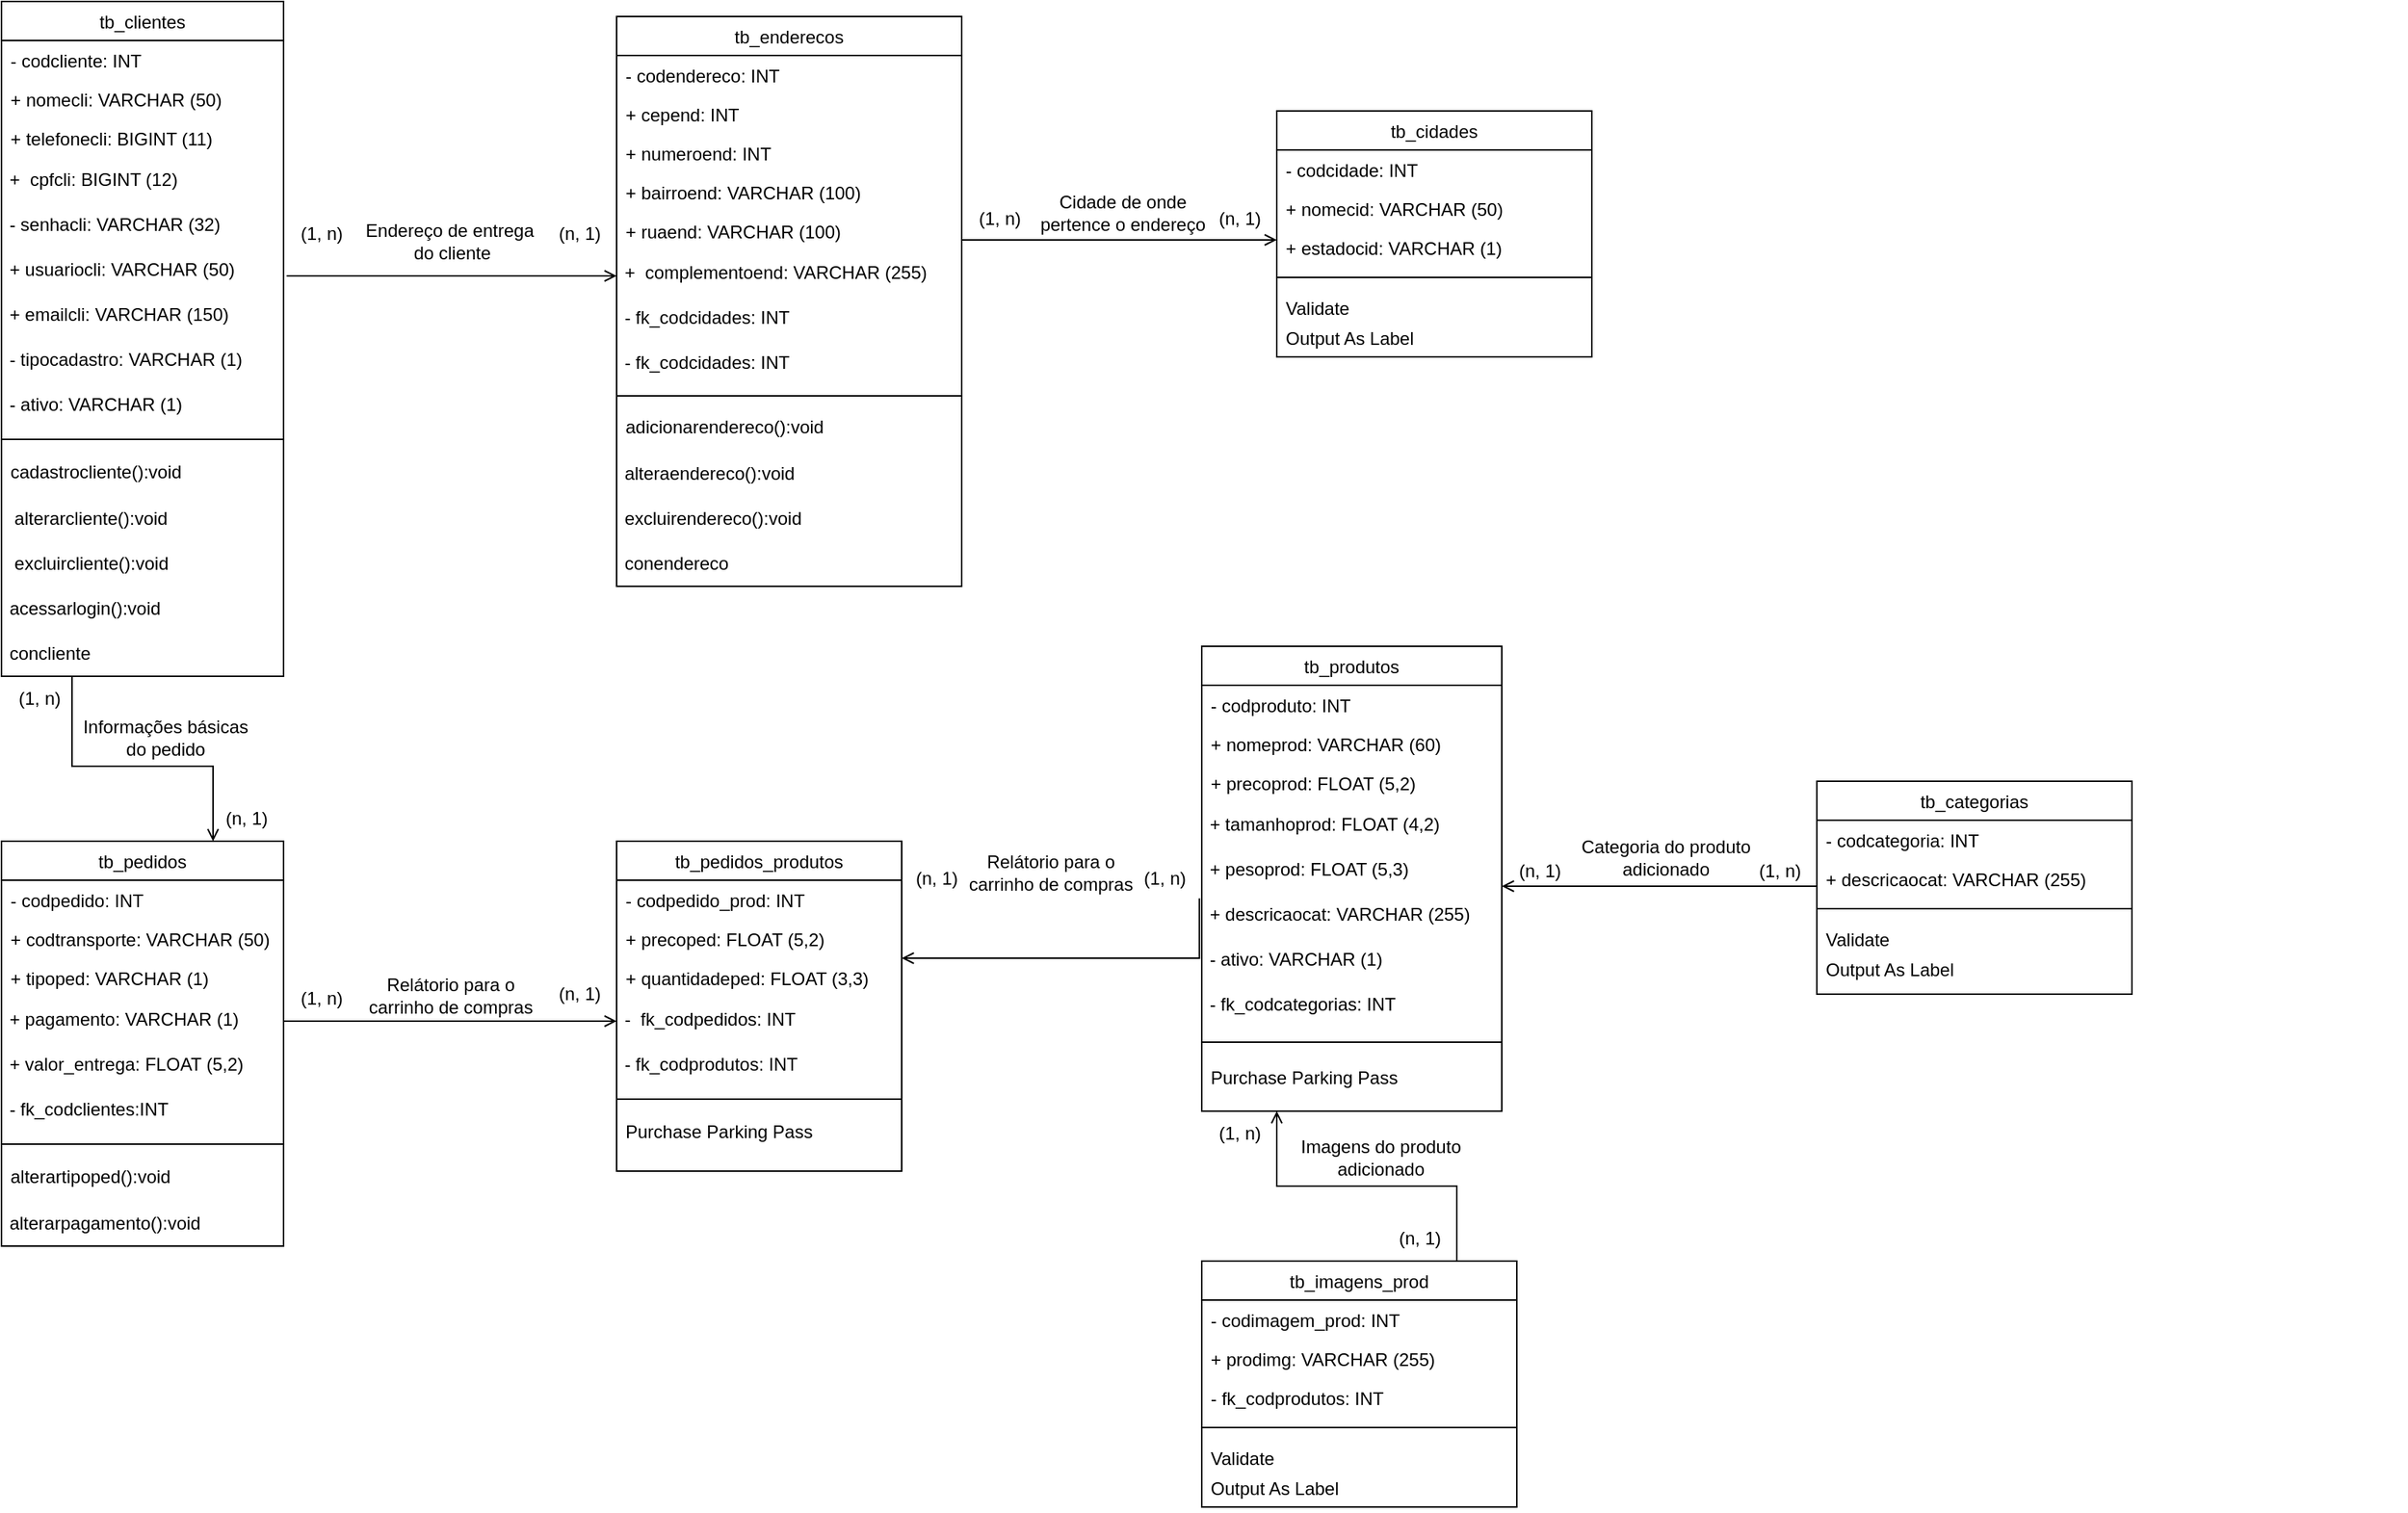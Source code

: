 <mxfile version="21.7.0" type="github">
  <diagram id="C5RBs43oDa-KdzZeNtuy" name="Page-1">
    <mxGraphModel dx="794" dy="702" grid="1" gridSize="10" guides="1" tooltips="1" connect="1" arrows="1" fold="1" page="1" pageScale="1" pageWidth="827" pageHeight="1169" math="0" shadow="0">
      <root>
        <mxCell id="WIyWlLk6GJQsqaUBKTNV-0" />
        <mxCell id="WIyWlLk6GJQsqaUBKTNV-1" parent="WIyWlLk6GJQsqaUBKTNV-0" />
        <mxCell id="zkfFHV4jXpPFQw0GAbJ--0" value="tb_clientes" style="swimlane;fontStyle=0;align=center;verticalAlign=top;childLayout=stackLayout;horizontal=1;startSize=26;horizontalStack=0;resizeParent=1;resizeLast=0;collapsible=1;marginBottom=0;rounded=0;shadow=0;strokeWidth=1;fontFamily=Arial;" parent="WIyWlLk6GJQsqaUBKTNV-1" vertex="1">
          <mxGeometry x="20" y="40" width="188" height="450" as="geometry">
            <mxRectangle x="230" y="140" width="160" height="26" as="alternateBounds" />
          </mxGeometry>
        </mxCell>
        <mxCell id="zkfFHV4jXpPFQw0GAbJ--1" value="- codcliente: INT" style="text;align=left;verticalAlign=top;spacingLeft=4;spacingRight=4;overflow=hidden;rotatable=0;points=[[0,0.5],[1,0.5]];portConstraint=eastwest;fontFamily=Arial;" parent="zkfFHV4jXpPFQw0GAbJ--0" vertex="1">
          <mxGeometry y="26" width="188" height="26" as="geometry" />
        </mxCell>
        <mxCell id="zkfFHV4jXpPFQw0GAbJ--2" value="+ nomecli: VARCHAR (50)" style="text;align=left;verticalAlign=top;spacingLeft=4;spacingRight=4;overflow=hidden;rotatable=0;points=[[0,0.5],[1,0.5]];portConstraint=eastwest;rounded=0;shadow=0;html=0;fontFamily=Arial;" parent="zkfFHV4jXpPFQw0GAbJ--0" vertex="1">
          <mxGeometry y="52" width="188" height="26" as="geometry" />
        </mxCell>
        <mxCell id="zkfFHV4jXpPFQw0GAbJ--3" value="+ telefonecli: BIGINT (11)" style="text;align=left;verticalAlign=top;spacingLeft=4;spacingRight=4;overflow=hidden;rotatable=0;points=[[0,0.5],[1,0.5]];portConstraint=eastwest;rounded=0;shadow=0;html=0;fontFamily=Arial;" parent="zkfFHV4jXpPFQw0GAbJ--0" vertex="1">
          <mxGeometry y="78" width="188" height="26" as="geometry" />
        </mxCell>
        <mxCell id="_zRHZnOcNi4ueuMIeB0U-4" value="&amp;nbsp;+&amp;nbsp; cpfcli: BIGINT (12)" style="text;html=1;align=left;verticalAlign=middle;resizable=0;points=[];autosize=1;strokeColor=none;fillColor=none;" parent="zkfFHV4jXpPFQw0GAbJ--0" vertex="1">
          <mxGeometry y="104" width="188" height="30" as="geometry" />
        </mxCell>
        <mxCell id="_zRHZnOcNi4ueuMIeB0U-5" value="&amp;nbsp;- senhacli: VARCHAR (32)" style="text;html=1;align=left;verticalAlign=middle;resizable=0;points=[];autosize=1;strokeColor=none;fillColor=none;" parent="zkfFHV4jXpPFQw0GAbJ--0" vertex="1">
          <mxGeometry y="134" width="188" height="30" as="geometry" />
        </mxCell>
        <mxCell id="_zRHZnOcNi4ueuMIeB0U-6" value="&amp;nbsp;+ usuariocli: VARCHAR (50)" style="text;html=1;align=left;verticalAlign=middle;resizable=0;points=[];autosize=1;strokeColor=none;fillColor=none;" parent="zkfFHV4jXpPFQw0GAbJ--0" vertex="1">
          <mxGeometry y="164" width="188" height="30" as="geometry" />
        </mxCell>
        <mxCell id="_zRHZnOcNi4ueuMIeB0U-7" value="&amp;nbsp;+ emailcli: VARCHAR (150)" style="text;html=1;align=left;verticalAlign=middle;resizable=0;points=[];autosize=1;strokeColor=none;fillColor=none;" parent="zkfFHV4jXpPFQw0GAbJ--0" vertex="1">
          <mxGeometry y="194" width="188" height="30" as="geometry" />
        </mxCell>
        <mxCell id="sKSMDvsiIj9anLWhYjpV-0" value="&amp;nbsp;- tipocadastro: VARCHAR (1)" style="text;html=1;align=left;verticalAlign=middle;resizable=0;points=[];autosize=1;strokeColor=none;fillColor=none;" parent="zkfFHV4jXpPFQw0GAbJ--0" vertex="1">
          <mxGeometry y="224" width="188" height="30" as="geometry" />
        </mxCell>
        <mxCell id="sKSMDvsiIj9anLWhYjpV-1" value="&amp;nbsp;- ativo: VARCHAR (1)" style="text;html=1;align=left;verticalAlign=middle;resizable=0;points=[];autosize=1;strokeColor=none;fillColor=none;" parent="zkfFHV4jXpPFQw0GAbJ--0" vertex="1">
          <mxGeometry y="254" width="188" height="30" as="geometry" />
        </mxCell>
        <mxCell id="zkfFHV4jXpPFQw0GAbJ--4" value="" style="line;html=1;strokeWidth=1;align=left;verticalAlign=middle;spacingTop=-1;spacingLeft=3;spacingRight=3;rotatable=0;labelPosition=right;points=[];portConstraint=eastwest;fontFamily=Arial;" parent="zkfFHV4jXpPFQw0GAbJ--0" vertex="1">
          <mxGeometry y="284" width="188" height="16" as="geometry" />
        </mxCell>
        <mxCell id="zkfFHV4jXpPFQw0GAbJ--5" value="cadastrocliente():void" style="text;align=left;verticalAlign=top;spacingLeft=4;spacingRight=4;overflow=hidden;rotatable=0;points=[[0,0.5],[1,0.5]];portConstraint=eastwest;fontFamily=Arial;" parent="zkfFHV4jXpPFQw0GAbJ--0" vertex="1">
          <mxGeometry y="300" width="188" height="30" as="geometry" />
        </mxCell>
        <mxCell id="89VktyUWKahh6TD7-yZL-41" value="&amp;nbsp; alterarcliente():void" style="text;html=1;align=left;verticalAlign=middle;resizable=0;points=[];autosize=1;strokeColor=none;fillColor=none;" vertex="1" parent="zkfFHV4jXpPFQw0GAbJ--0">
          <mxGeometry y="330" width="188" height="30" as="geometry" />
        </mxCell>
        <mxCell id="89VktyUWKahh6TD7-yZL-43" value="&amp;nbsp; excluircliente():void" style="text;html=1;align=left;verticalAlign=middle;resizable=0;points=[];autosize=1;strokeColor=none;fillColor=none;" vertex="1" parent="zkfFHV4jXpPFQw0GAbJ--0">
          <mxGeometry y="360" width="188" height="30" as="geometry" />
        </mxCell>
        <mxCell id="89VktyUWKahh6TD7-yZL-47" value="&amp;nbsp;acessarlogin():void" style="text;html=1;align=left;verticalAlign=middle;resizable=0;points=[];autosize=1;strokeColor=none;fillColor=none;" vertex="1" parent="zkfFHV4jXpPFQw0GAbJ--0">
          <mxGeometry y="390" width="188" height="30" as="geometry" />
        </mxCell>
        <mxCell id="89VktyUWKahh6TD7-yZL-42" value="&amp;nbsp;concliente" style="text;html=1;align=left;verticalAlign=middle;resizable=0;points=[];autosize=1;strokeColor=none;fillColor=none;" vertex="1" parent="zkfFHV4jXpPFQw0GAbJ--0">
          <mxGeometry y="420" width="188" height="30" as="geometry" />
        </mxCell>
        <mxCell id="zkfFHV4jXpPFQw0GAbJ--17" value="tb_enderecos" style="swimlane;fontStyle=0;align=center;verticalAlign=top;childLayout=stackLayout;horizontal=1;startSize=26;horizontalStack=0;resizeParent=1;resizeLast=0;collapsible=1;marginBottom=0;rounded=0;shadow=0;strokeWidth=1;fontFamily=Arial;" parent="WIyWlLk6GJQsqaUBKTNV-1" vertex="1">
          <mxGeometry x="430" y="50" width="230" height="380" as="geometry">
            <mxRectangle x="550" y="140" width="160" height="26" as="alternateBounds" />
          </mxGeometry>
        </mxCell>
        <mxCell id="zkfFHV4jXpPFQw0GAbJ--18" value="- codendereco: INT" style="text;align=left;verticalAlign=top;spacingLeft=4;spacingRight=4;overflow=hidden;rotatable=0;points=[[0,0.5],[1,0.5]];portConstraint=eastwest;fontFamily=Arial;" parent="zkfFHV4jXpPFQw0GAbJ--17" vertex="1">
          <mxGeometry y="26" width="230" height="26" as="geometry" />
        </mxCell>
        <mxCell id="zkfFHV4jXpPFQw0GAbJ--19" value="+ cepend: INT" style="text;align=left;verticalAlign=top;spacingLeft=4;spacingRight=4;overflow=hidden;rotatable=0;points=[[0,0.5],[1,0.5]];portConstraint=eastwest;rounded=0;shadow=0;html=0;fontFamily=Arial;" parent="zkfFHV4jXpPFQw0GAbJ--17" vertex="1">
          <mxGeometry y="52" width="230" height="26" as="geometry" />
        </mxCell>
        <mxCell id="zkfFHV4jXpPFQw0GAbJ--20" value="+ numeroend: INT" style="text;align=left;verticalAlign=top;spacingLeft=4;spacingRight=4;overflow=hidden;rotatable=0;points=[[0,0.5],[1,0.5]];portConstraint=eastwest;rounded=0;shadow=0;html=0;fontFamily=Arial;" parent="zkfFHV4jXpPFQw0GAbJ--17" vertex="1">
          <mxGeometry y="78" width="230" height="26" as="geometry" />
        </mxCell>
        <mxCell id="zkfFHV4jXpPFQw0GAbJ--21" value="+ bairroend: VARCHAR (100)" style="text;align=left;verticalAlign=top;spacingLeft=4;spacingRight=4;overflow=hidden;rotatable=0;points=[[0,0.5],[1,0.5]];portConstraint=eastwest;rounded=0;shadow=0;html=0;fontFamily=Arial;" parent="zkfFHV4jXpPFQw0GAbJ--17" vertex="1">
          <mxGeometry y="104" width="230" height="26" as="geometry" />
        </mxCell>
        <mxCell id="zkfFHV4jXpPFQw0GAbJ--22" value="+ ruaend: VARCHAR (100)" style="text;align=left;verticalAlign=top;spacingLeft=4;spacingRight=4;overflow=hidden;rotatable=0;points=[[0,0.5],[1,0.5]];portConstraint=eastwest;rounded=0;shadow=0;html=0;fontFamily=Arial;" parent="zkfFHV4jXpPFQw0GAbJ--17" vertex="1">
          <mxGeometry y="130" width="230" height="26" as="geometry" />
        </mxCell>
        <mxCell id="sKSMDvsiIj9anLWhYjpV-6" value="&amp;nbsp;+&amp;nbsp; complementoend: VARCHAR (255)" style="text;html=1;align=left;verticalAlign=middle;resizable=0;points=[];autosize=1;strokeColor=none;fillColor=none;" parent="zkfFHV4jXpPFQw0GAbJ--17" vertex="1">
          <mxGeometry y="156" width="230" height="30" as="geometry" />
        </mxCell>
        <mxCell id="sKSMDvsiIj9anLWhYjpV-8" value="&amp;nbsp;- fk_codcidades: INT" style="text;html=1;align=left;verticalAlign=middle;resizable=0;points=[];autosize=1;strokeColor=none;fillColor=none;" parent="zkfFHV4jXpPFQw0GAbJ--17" vertex="1">
          <mxGeometry y="186" width="230" height="30" as="geometry" />
        </mxCell>
        <mxCell id="sKSMDvsiIj9anLWhYjpV-9" value="&amp;nbsp;- fk_codcidades: INT" style="text;html=1;align=left;verticalAlign=middle;resizable=0;points=[];autosize=1;strokeColor=none;fillColor=none;" parent="zkfFHV4jXpPFQw0GAbJ--17" vertex="1">
          <mxGeometry y="216" width="230" height="30" as="geometry" />
        </mxCell>
        <mxCell id="zkfFHV4jXpPFQw0GAbJ--23" value="" style="line;html=1;strokeWidth=1;align=left;verticalAlign=middle;spacingTop=-1;spacingLeft=3;spacingRight=3;rotatable=0;labelPosition=right;points=[];portConstraint=eastwest;fontFamily=Arial;" parent="zkfFHV4jXpPFQw0GAbJ--17" vertex="1">
          <mxGeometry y="246" width="230" height="14" as="geometry" />
        </mxCell>
        <mxCell id="zkfFHV4jXpPFQw0GAbJ--24" value="adicionarendereco():void" style="text;align=left;verticalAlign=top;spacingLeft=4;spacingRight=4;overflow=hidden;rotatable=0;points=[[0,0.5],[1,0.5]];portConstraint=eastwest;fontFamily=Arial;" parent="zkfFHV4jXpPFQw0GAbJ--17" vertex="1">
          <mxGeometry y="260" width="230" height="30" as="geometry" />
        </mxCell>
        <mxCell id="89VktyUWKahh6TD7-yZL-44" value="&amp;nbsp;alteraendereco():void" style="text;html=1;align=left;verticalAlign=middle;resizable=0;points=[];autosize=1;strokeColor=none;fillColor=none;" vertex="1" parent="zkfFHV4jXpPFQw0GAbJ--17">
          <mxGeometry y="290" width="230" height="30" as="geometry" />
        </mxCell>
        <mxCell id="89VktyUWKahh6TD7-yZL-45" value="&amp;nbsp;excluirendereco():void" style="text;html=1;align=left;verticalAlign=middle;resizable=0;points=[];autosize=1;strokeColor=none;fillColor=none;" vertex="1" parent="zkfFHV4jXpPFQw0GAbJ--17">
          <mxGeometry y="320" width="230" height="30" as="geometry" />
        </mxCell>
        <mxCell id="89VktyUWKahh6TD7-yZL-46" value="&amp;nbsp;conendereco" style="text;html=1;align=left;verticalAlign=middle;resizable=0;points=[];autosize=1;strokeColor=none;fillColor=none;" vertex="1" parent="zkfFHV4jXpPFQw0GAbJ--17">
          <mxGeometry y="350" width="230" height="30" as="geometry" />
        </mxCell>
        <mxCell id="zkfFHV4jXpPFQw0GAbJ--26" value="" style="endArrow=open;shadow=0;strokeWidth=1;rounded=0;endFill=1;edgeStyle=elbowEdgeStyle;elbow=vertical;fontFamily=Arial;exitX=1.011;exitY=0.633;exitDx=0;exitDy=0;exitPerimeter=0;" parent="WIyWlLk6GJQsqaUBKTNV-1" source="_zRHZnOcNi4ueuMIeB0U-6" target="zkfFHV4jXpPFQw0GAbJ--17" edge="1">
          <mxGeometry x="0.5" y="41" relative="1" as="geometry">
            <mxPoint x="380" y="192" as="sourcePoint" />
            <mxPoint x="540" y="192" as="targetPoint" />
            <mxPoint x="-40" y="32" as="offset" />
          </mxGeometry>
        </mxCell>
        <mxCell id="zkfFHV4jXpPFQw0GAbJ--27" value="" style="resizable=0;align=left;verticalAlign=bottom;labelBackgroundColor=none;fontSize=12;fontFamily=Arial;" parent="zkfFHV4jXpPFQw0GAbJ--26" connectable="0" vertex="1">
          <mxGeometry x="-1" relative="1" as="geometry">
            <mxPoint y="4" as="offset" />
          </mxGeometry>
        </mxCell>
        <mxCell id="zkfFHV4jXpPFQw0GAbJ--29" value="Endereço de entrega&amp;nbsp; &lt;br&gt;do cliente" style="text;html=1;resizable=0;points=[];;align=center;verticalAlign=middle;labelBackgroundColor=none;rounded=0;shadow=0;strokeWidth=1;fontSize=12;fontFamily=Arial;" parent="zkfFHV4jXpPFQw0GAbJ--26" vertex="1" connectable="0">
          <mxGeometry x="0.5" y="49" relative="1" as="geometry">
            <mxPoint x="-55" y="26" as="offset" />
          </mxGeometry>
        </mxCell>
        <mxCell id="sKSMDvsiIj9anLWhYjpV-3" value="(1, n)" style="text;html=1;align=center;verticalAlign=middle;resizable=0;points=[];autosize=1;strokeColor=none;fillColor=none;" parent="WIyWlLk6GJQsqaUBKTNV-1" vertex="1">
          <mxGeometry x="208" y="180" width="50" height="30" as="geometry" />
        </mxCell>
        <mxCell id="sKSMDvsiIj9anLWhYjpV-4" value="(n, 1)" style="text;html=1;align=center;verticalAlign=middle;resizable=0;points=[];autosize=1;strokeColor=none;fillColor=none;" parent="WIyWlLk6GJQsqaUBKTNV-1" vertex="1">
          <mxGeometry x="380" y="180" width="50" height="30" as="geometry" />
        </mxCell>
        <mxCell id="Uw-wxPxYOpoO7MpuVvoR-0" value="tb_cidades" style="swimlane;fontStyle=0;align=center;verticalAlign=top;childLayout=stackLayout;horizontal=1;startSize=26;horizontalStack=0;resizeParent=1;resizeLast=0;collapsible=1;marginBottom=0;rounded=0;shadow=0;strokeWidth=1;fontFamily=Arial;" parent="WIyWlLk6GJQsqaUBKTNV-1" vertex="1">
          <mxGeometry x="870" y="113" width="210" height="164" as="geometry">
            <mxRectangle x="550" y="140" width="160" height="26" as="alternateBounds" />
          </mxGeometry>
        </mxCell>
        <mxCell id="Uw-wxPxYOpoO7MpuVvoR-1" value="- codcidade: INT" style="text;align=left;verticalAlign=top;spacingLeft=4;spacingRight=4;overflow=hidden;rotatable=0;points=[[0,0.5],[1,0.5]];portConstraint=eastwest;fontFamily=Arial;" parent="Uw-wxPxYOpoO7MpuVvoR-0" vertex="1">
          <mxGeometry y="26" width="210" height="26" as="geometry" />
        </mxCell>
        <mxCell id="Uw-wxPxYOpoO7MpuVvoR-2" value="+ nomecid: VARCHAR (50)" style="text;align=left;verticalAlign=top;spacingLeft=4;spacingRight=4;overflow=hidden;rotatable=0;points=[[0,0.5],[1,0.5]];portConstraint=eastwest;rounded=0;shadow=0;html=0;fontFamily=Arial;" parent="Uw-wxPxYOpoO7MpuVvoR-0" vertex="1">
          <mxGeometry y="52" width="210" height="26" as="geometry" />
        </mxCell>
        <mxCell id="Uw-wxPxYOpoO7MpuVvoR-3" value="+ estadocid: VARCHAR (1)" style="text;align=left;verticalAlign=top;spacingLeft=4;spacingRight=4;overflow=hidden;rotatable=0;points=[[0,0.5],[1,0.5]];portConstraint=eastwest;rounded=0;shadow=0;html=0;fontFamily=Arial;" parent="Uw-wxPxYOpoO7MpuVvoR-0" vertex="1">
          <mxGeometry y="78" width="210" height="26" as="geometry" />
        </mxCell>
        <mxCell id="Uw-wxPxYOpoO7MpuVvoR-9" value="" style="line;html=1;strokeWidth=1;align=left;verticalAlign=middle;spacingTop=-1;spacingLeft=3;spacingRight=3;rotatable=0;labelPosition=right;points=[];portConstraint=eastwest;fontFamily=Arial;" parent="Uw-wxPxYOpoO7MpuVvoR-0" vertex="1">
          <mxGeometry y="104" width="210" height="14" as="geometry" />
        </mxCell>
        <mxCell id="Uw-wxPxYOpoO7MpuVvoR-10" value="Validate" style="text;align=left;verticalAlign=top;spacingLeft=4;spacingRight=4;overflow=hidden;rotatable=0;points=[[0,0.5],[1,0.5]];portConstraint=eastwest;fontFamily=Arial;" parent="Uw-wxPxYOpoO7MpuVvoR-0" vertex="1">
          <mxGeometry y="118" width="210" height="20" as="geometry" />
        </mxCell>
        <mxCell id="Uw-wxPxYOpoO7MpuVvoR-11" value="Output As Label" style="text;align=left;verticalAlign=top;spacingLeft=4;spacingRight=4;overflow=hidden;rotatable=0;points=[[0,0.5],[1,0.5]];portConstraint=eastwest;fontFamily=Arial;" parent="Uw-wxPxYOpoO7MpuVvoR-0" vertex="1">
          <mxGeometry y="138" width="210" height="26" as="geometry" />
        </mxCell>
        <mxCell id="Uw-wxPxYOpoO7MpuVvoR-15" value="(1, n)" style="text;html=1;align=center;verticalAlign=middle;resizable=0;points=[];autosize=1;strokeColor=none;fillColor=none;" parent="WIyWlLk6GJQsqaUBKTNV-1" vertex="1">
          <mxGeometry x="660" y="170" width="50" height="30" as="geometry" />
        </mxCell>
        <mxCell id="Uw-wxPxYOpoO7MpuVvoR-16" value="(n, 1)" style="text;html=1;align=center;verticalAlign=middle;resizable=0;points=[];autosize=1;strokeColor=none;fillColor=none;" parent="WIyWlLk6GJQsqaUBKTNV-1" vertex="1">
          <mxGeometry x="820" y="170" width="50" height="30" as="geometry" />
        </mxCell>
        <mxCell id="Uw-wxPxYOpoO7MpuVvoR-21" value="Cidade de onde&lt;br&gt;pertence o endereço" style="text;html=1;resizable=0;points=[];;align=center;verticalAlign=middle;labelBackgroundColor=none;rounded=0;shadow=0;strokeWidth=1;fontSize=12;fontFamily=Arial;" parent="WIyWlLk6GJQsqaUBKTNV-1" vertex="1" connectable="0">
          <mxGeometry x="769.999" y="180.002" as="geometry">
            <mxPoint x="-3" y="1" as="offset" />
          </mxGeometry>
        </mxCell>
        <mxCell id="Uw-wxPxYOpoO7MpuVvoR-22" value="tb_pedidos" style="swimlane;fontStyle=0;align=center;verticalAlign=top;childLayout=stackLayout;horizontal=1;startSize=26;horizontalStack=0;resizeParent=1;resizeLast=0;collapsible=1;marginBottom=0;rounded=0;shadow=0;strokeWidth=1;fontFamily=Arial;" parent="WIyWlLk6GJQsqaUBKTNV-1" vertex="1">
          <mxGeometry x="20" y="600" width="188" height="270" as="geometry">
            <mxRectangle x="230" y="140" width="160" height="26" as="alternateBounds" />
          </mxGeometry>
        </mxCell>
        <mxCell id="Uw-wxPxYOpoO7MpuVvoR-23" value="- codpedido: INT" style="text;align=left;verticalAlign=top;spacingLeft=4;spacingRight=4;overflow=hidden;rotatable=0;points=[[0,0.5],[1,0.5]];portConstraint=eastwest;fontFamily=Arial;" parent="Uw-wxPxYOpoO7MpuVvoR-22" vertex="1">
          <mxGeometry y="26" width="188" height="26" as="geometry" />
        </mxCell>
        <mxCell id="Uw-wxPxYOpoO7MpuVvoR-24" value="+ codtransporte: VARCHAR (50)" style="text;align=left;verticalAlign=top;spacingLeft=4;spacingRight=4;overflow=hidden;rotatable=0;points=[[0,0.5],[1,0.5]];portConstraint=eastwest;rounded=0;shadow=0;html=0;fontFamily=Arial;" parent="Uw-wxPxYOpoO7MpuVvoR-22" vertex="1">
          <mxGeometry y="52" width="188" height="26" as="geometry" />
        </mxCell>
        <mxCell id="Uw-wxPxYOpoO7MpuVvoR-25" value="+ tipoped: VARCHAR (1)" style="text;align=left;verticalAlign=top;spacingLeft=4;spacingRight=4;overflow=hidden;rotatable=0;points=[[0,0.5],[1,0.5]];portConstraint=eastwest;rounded=0;shadow=0;html=0;fontFamily=Arial;" parent="Uw-wxPxYOpoO7MpuVvoR-22" vertex="1">
          <mxGeometry y="78" width="188" height="26" as="geometry" />
        </mxCell>
        <mxCell id="Uw-wxPxYOpoO7MpuVvoR-26" value="&amp;nbsp;+ pagamento: VARCHAR (1)" style="text;html=1;align=left;verticalAlign=middle;resizable=0;points=[];autosize=1;strokeColor=none;fillColor=none;" parent="Uw-wxPxYOpoO7MpuVvoR-22" vertex="1">
          <mxGeometry y="104" width="188" height="30" as="geometry" />
        </mxCell>
        <mxCell id="Uw-wxPxYOpoO7MpuVvoR-27" value="&amp;nbsp;+ valor_entrega: FLOAT (5,2)" style="text;html=1;align=left;verticalAlign=middle;resizable=0;points=[];autosize=1;strokeColor=none;fillColor=none;" parent="Uw-wxPxYOpoO7MpuVvoR-22" vertex="1">
          <mxGeometry y="134" width="188" height="30" as="geometry" />
        </mxCell>
        <mxCell id="Uw-wxPxYOpoO7MpuVvoR-28" value="&amp;nbsp;- fk_codclientes:INT" style="text;html=1;align=left;verticalAlign=middle;resizable=0;points=[];autosize=1;strokeColor=none;fillColor=none;" parent="Uw-wxPxYOpoO7MpuVvoR-22" vertex="1">
          <mxGeometry y="164" width="188" height="30" as="geometry" />
        </mxCell>
        <mxCell id="Uw-wxPxYOpoO7MpuVvoR-32" value="" style="line;html=1;strokeWidth=1;align=left;verticalAlign=middle;spacingTop=-1;spacingLeft=3;spacingRight=3;rotatable=0;labelPosition=right;points=[];portConstraint=eastwest;fontFamily=Arial;" parent="Uw-wxPxYOpoO7MpuVvoR-22" vertex="1">
          <mxGeometry y="194" width="188" height="16" as="geometry" />
        </mxCell>
        <mxCell id="Uw-wxPxYOpoO7MpuVvoR-33" value="alterartipoped():void" style="text;align=left;verticalAlign=top;spacingLeft=4;spacingRight=4;overflow=hidden;rotatable=0;points=[[0,0.5],[1,0.5]];portConstraint=eastwest;fontFamily=Arial;" parent="Uw-wxPxYOpoO7MpuVvoR-22" vertex="1">
          <mxGeometry y="210" width="188" height="30" as="geometry" />
        </mxCell>
        <mxCell id="89VktyUWKahh6TD7-yZL-49" value="&amp;nbsp;alterarpagamento():void" style="text;html=1;align=left;verticalAlign=middle;resizable=0;points=[];autosize=1;strokeColor=none;fillColor=none;" vertex="1" parent="Uw-wxPxYOpoO7MpuVvoR-22">
          <mxGeometry y="240" width="188" height="30" as="geometry" />
        </mxCell>
        <mxCell id="Uw-wxPxYOpoO7MpuVvoR-34" value="" style="endArrow=open;shadow=0;strokeWidth=1;rounded=0;endFill=1;edgeStyle=elbowEdgeStyle;elbow=vertical;fontFamily=Arial;entryX=0.75;entryY=0;entryDx=0;entryDy=0;exitX=0.25;exitY=1;exitDx=0;exitDy=0;" parent="WIyWlLk6GJQsqaUBKTNV-1" source="zkfFHV4jXpPFQw0GAbJ--0" target="Uw-wxPxYOpoO7MpuVvoR-22" edge="1">
          <mxGeometry x="0.5" y="41" relative="1" as="geometry">
            <mxPoint x="40" y="390" as="sourcePoint" />
            <mxPoint x="120" y="490" as="targetPoint" />
            <mxPoint x="-40" y="32" as="offset" />
            <Array as="points">
              <mxPoint x="110" y="550" />
            </Array>
          </mxGeometry>
        </mxCell>
        <mxCell id="Uw-wxPxYOpoO7MpuVvoR-35" value="" style="resizable=0;align=left;verticalAlign=bottom;labelBackgroundColor=none;fontSize=12;fontFamily=Arial;" parent="Uw-wxPxYOpoO7MpuVvoR-34" connectable="0" vertex="1">
          <mxGeometry x="-1" relative="1" as="geometry">
            <mxPoint y="4" as="offset" />
          </mxGeometry>
        </mxCell>
        <mxCell id="Uw-wxPxYOpoO7MpuVvoR-37" value="Informações básicas&lt;br&gt;do pedido" style="text;html=1;resizable=0;points=[];;align=center;verticalAlign=middle;labelBackgroundColor=none;rounded=0;shadow=0;strokeWidth=1;fontSize=12;fontFamily=Arial;" parent="WIyWlLk6GJQsqaUBKTNV-1" vertex="1" connectable="0">
          <mxGeometry x="129.999" y="530.002" as="geometry">
            <mxPoint x="-1" y="1" as="offset" />
          </mxGeometry>
        </mxCell>
        <mxCell id="Uw-wxPxYOpoO7MpuVvoR-38" value="(1, n)" style="text;html=1;align=center;verticalAlign=middle;resizable=0;points=[];autosize=1;strokeColor=none;fillColor=none;" parent="WIyWlLk6GJQsqaUBKTNV-1" vertex="1">
          <mxGeometry x="20" y="490" width="50" height="30" as="geometry" />
        </mxCell>
        <mxCell id="Uw-wxPxYOpoO7MpuVvoR-39" value="(n, 1)" style="text;html=1;align=center;verticalAlign=middle;resizable=0;points=[];autosize=1;strokeColor=none;fillColor=none;" parent="WIyWlLk6GJQsqaUBKTNV-1" vertex="1">
          <mxGeometry x="158" y="570" width="50" height="30" as="geometry" />
        </mxCell>
        <mxCell id="Uw-wxPxYOpoO7MpuVvoR-40" value="tb_pedidos_produtos" style="swimlane;fontStyle=0;align=center;verticalAlign=top;childLayout=stackLayout;horizontal=1;startSize=26;horizontalStack=0;resizeParent=1;resizeLast=0;collapsible=1;marginBottom=0;rounded=0;shadow=0;strokeWidth=1;fontFamily=Arial;" parent="WIyWlLk6GJQsqaUBKTNV-1" vertex="1">
          <mxGeometry x="430" y="600" width="190" height="220" as="geometry">
            <mxRectangle x="230" y="140" width="160" height="26" as="alternateBounds" />
          </mxGeometry>
        </mxCell>
        <mxCell id="Uw-wxPxYOpoO7MpuVvoR-41" value="- codpedido_prod: INT" style="text;align=left;verticalAlign=top;spacingLeft=4;spacingRight=4;overflow=hidden;rotatable=0;points=[[0,0.5],[1,0.5]];portConstraint=eastwest;fontFamily=Arial;" parent="Uw-wxPxYOpoO7MpuVvoR-40" vertex="1">
          <mxGeometry y="26" width="190" height="26" as="geometry" />
        </mxCell>
        <mxCell id="Uw-wxPxYOpoO7MpuVvoR-42" value="+ precoped: FLOAT (5,2)" style="text;align=left;verticalAlign=top;spacingLeft=4;spacingRight=4;overflow=hidden;rotatable=0;points=[[0,0.5],[1,0.5]];portConstraint=eastwest;rounded=0;shadow=0;html=0;fontFamily=Arial;" parent="Uw-wxPxYOpoO7MpuVvoR-40" vertex="1">
          <mxGeometry y="52" width="190" height="26" as="geometry" />
        </mxCell>
        <mxCell id="Uw-wxPxYOpoO7MpuVvoR-43" value="+ quantidadeped: FLOAT (3,3)" style="text;align=left;verticalAlign=top;spacingLeft=4;spacingRight=4;overflow=hidden;rotatable=0;points=[[0,0.5],[1,0.5]];portConstraint=eastwest;rounded=0;shadow=0;html=0;fontFamily=Arial;" parent="Uw-wxPxYOpoO7MpuVvoR-40" vertex="1">
          <mxGeometry y="78" width="190" height="26" as="geometry" />
        </mxCell>
        <mxCell id="Uw-wxPxYOpoO7MpuVvoR-44" value="&amp;nbsp;-&amp;nbsp; fk_codpedidos: INT" style="text;html=1;align=left;verticalAlign=middle;resizable=0;points=[];autosize=1;strokeColor=none;fillColor=none;" parent="Uw-wxPxYOpoO7MpuVvoR-40" vertex="1">
          <mxGeometry y="104" width="190" height="30" as="geometry" />
        </mxCell>
        <mxCell id="Uw-wxPxYOpoO7MpuVvoR-45" value="&amp;nbsp;- fk_codprodutos: INT" style="text;html=1;align=left;verticalAlign=middle;resizable=0;points=[];autosize=1;strokeColor=none;fillColor=none;" parent="Uw-wxPxYOpoO7MpuVvoR-40" vertex="1">
          <mxGeometry y="134" width="190" height="30" as="geometry" />
        </mxCell>
        <mxCell id="Uw-wxPxYOpoO7MpuVvoR-50" value="" style="line;html=1;strokeWidth=1;align=left;verticalAlign=middle;spacingTop=-1;spacingLeft=3;spacingRight=3;rotatable=0;labelPosition=right;points=[];portConstraint=eastwest;fontFamily=Arial;" parent="Uw-wxPxYOpoO7MpuVvoR-40" vertex="1">
          <mxGeometry y="164" width="190" height="16" as="geometry" />
        </mxCell>
        <mxCell id="Uw-wxPxYOpoO7MpuVvoR-51" value="Purchase Parking Pass" style="text;align=left;verticalAlign=top;spacingLeft=4;spacingRight=4;overflow=hidden;rotatable=0;points=[[0,0.5],[1,0.5]];portConstraint=eastwest;fontFamily=Arial;" parent="Uw-wxPxYOpoO7MpuVvoR-40" vertex="1">
          <mxGeometry y="180" width="190" height="30" as="geometry" />
        </mxCell>
        <mxCell id="Uw-wxPxYOpoO7MpuVvoR-52" value="" style="endArrow=open;shadow=0;strokeWidth=1;rounded=0;endFill=1;edgeStyle=elbowEdgeStyle;elbow=vertical;fontFamily=Arial;" parent="WIyWlLk6GJQsqaUBKTNV-1" edge="1">
          <mxGeometry x="0.5" y="41" relative="1" as="geometry">
            <mxPoint x="208" y="720" as="sourcePoint" />
            <mxPoint x="430" y="720" as="targetPoint" />
            <mxPoint x="-40" y="32" as="offset" />
          </mxGeometry>
        </mxCell>
        <mxCell id="Uw-wxPxYOpoO7MpuVvoR-53" value="" style="resizable=0;align=left;verticalAlign=bottom;labelBackgroundColor=none;fontSize=12;fontFamily=Arial;" parent="Uw-wxPxYOpoO7MpuVvoR-52" connectable="0" vertex="1">
          <mxGeometry x="-1" relative="1" as="geometry">
            <mxPoint y="4" as="offset" />
          </mxGeometry>
        </mxCell>
        <mxCell id="Uw-wxPxYOpoO7MpuVvoR-57" value="" style="endArrow=open;shadow=0;strokeWidth=1;rounded=0;endFill=1;edgeStyle=elbowEdgeStyle;elbow=vertical;fontFamily=Arial;" parent="WIyWlLk6GJQsqaUBKTNV-1" edge="1">
          <mxGeometry x="0.5" y="41" relative="1" as="geometry">
            <mxPoint x="660" y="199" as="sourcePoint" />
            <mxPoint x="870" y="198.82" as="targetPoint" />
            <mxPoint x="-40" y="32" as="offset" />
          </mxGeometry>
        </mxCell>
        <mxCell id="Uw-wxPxYOpoO7MpuVvoR-58" value="" style="resizable=0;align=left;verticalAlign=bottom;labelBackgroundColor=none;fontSize=12;fontFamily=Arial;" parent="Uw-wxPxYOpoO7MpuVvoR-57" connectable="0" vertex="1">
          <mxGeometry x="-1" relative="1" as="geometry">
            <mxPoint y="4" as="offset" />
          </mxGeometry>
        </mxCell>
        <mxCell id="Uw-wxPxYOpoO7MpuVvoR-59" value="Relátorio para o&lt;br&gt;carrinho de compras" style="text;html=1;resizable=0;points=[];;align=center;verticalAlign=middle;labelBackgroundColor=none;rounded=0;shadow=0;strokeWidth=1;fontSize=12;fontFamily=Arial;" parent="WIyWlLk6GJQsqaUBKTNV-1" vertex="1" connectable="0">
          <mxGeometry x="319.999" y="702.002" as="geometry">
            <mxPoint x="-1" y="1" as="offset" />
          </mxGeometry>
        </mxCell>
        <mxCell id="Uw-wxPxYOpoO7MpuVvoR-60" value="(1, n)" style="text;html=1;align=center;verticalAlign=middle;resizable=0;points=[];autosize=1;strokeColor=none;fillColor=none;" parent="WIyWlLk6GJQsqaUBKTNV-1" vertex="1">
          <mxGeometry x="208" y="690" width="50" height="30" as="geometry" />
        </mxCell>
        <mxCell id="Uw-wxPxYOpoO7MpuVvoR-63" value="(n, 1)" style="text;html=1;align=center;verticalAlign=middle;resizable=0;points=[];autosize=1;strokeColor=none;fillColor=none;" parent="WIyWlLk6GJQsqaUBKTNV-1" vertex="1">
          <mxGeometry x="380" y="687" width="50" height="30" as="geometry" />
        </mxCell>
        <mxCell id="Uw-wxPxYOpoO7MpuVvoR-65" value="tb_produtos" style="swimlane;fontStyle=0;align=center;verticalAlign=top;childLayout=stackLayout;horizontal=1;startSize=26;horizontalStack=0;resizeParent=1;resizeLast=0;collapsible=1;marginBottom=0;rounded=0;shadow=0;strokeWidth=1;fontFamily=Arial;" parent="WIyWlLk6GJQsqaUBKTNV-1" vertex="1">
          <mxGeometry x="820" y="470" width="200" height="310" as="geometry">
            <mxRectangle x="230" y="140" width="160" height="26" as="alternateBounds" />
          </mxGeometry>
        </mxCell>
        <mxCell id="Uw-wxPxYOpoO7MpuVvoR-66" value="- codproduto: INT" style="text;align=left;verticalAlign=top;spacingLeft=4;spacingRight=4;overflow=hidden;rotatable=0;points=[[0,0.5],[1,0.5]];portConstraint=eastwest;fontFamily=Arial;" parent="Uw-wxPxYOpoO7MpuVvoR-65" vertex="1">
          <mxGeometry y="26" width="200" height="26" as="geometry" />
        </mxCell>
        <mxCell id="Uw-wxPxYOpoO7MpuVvoR-67" value="+ nomeprod: VARCHAR (60)" style="text;align=left;verticalAlign=top;spacingLeft=4;spacingRight=4;overflow=hidden;rotatable=0;points=[[0,0.5],[1,0.5]];portConstraint=eastwest;rounded=0;shadow=0;html=0;fontFamily=Arial;" parent="Uw-wxPxYOpoO7MpuVvoR-65" vertex="1">
          <mxGeometry y="52" width="200" height="26" as="geometry" />
        </mxCell>
        <mxCell id="Uw-wxPxYOpoO7MpuVvoR-68" value="+ precoprod: FLOAT (5,2)" style="text;align=left;verticalAlign=top;spacingLeft=4;spacingRight=4;overflow=hidden;rotatable=0;points=[[0,0.5],[1,0.5]];portConstraint=eastwest;rounded=0;shadow=0;html=0;fontFamily=Arial;" parent="Uw-wxPxYOpoO7MpuVvoR-65" vertex="1">
          <mxGeometry y="78" width="200" height="26" as="geometry" />
        </mxCell>
        <mxCell id="Uw-wxPxYOpoO7MpuVvoR-69" value="&amp;nbsp;+ tamanhoprod: FLOAT (4,2)" style="text;html=1;align=left;verticalAlign=middle;resizable=0;points=[];autosize=1;strokeColor=none;fillColor=none;" parent="Uw-wxPxYOpoO7MpuVvoR-65" vertex="1">
          <mxGeometry y="104" width="200" height="30" as="geometry" />
        </mxCell>
        <mxCell id="Uw-wxPxYOpoO7MpuVvoR-71" value="&amp;nbsp;+ pesoprod: FLOAT (5,3)" style="text;html=1;align=left;verticalAlign=middle;resizable=0;points=[];autosize=1;strokeColor=none;fillColor=none;" parent="Uw-wxPxYOpoO7MpuVvoR-65" vertex="1">
          <mxGeometry y="134" width="200" height="30" as="geometry" />
        </mxCell>
        <mxCell id="Uw-wxPxYOpoO7MpuVvoR-72" value="&amp;nbsp;+ descricaocat: VARCHAR (255)" style="text;html=1;align=left;verticalAlign=middle;resizable=0;points=[];autosize=1;strokeColor=none;fillColor=none;" parent="Uw-wxPxYOpoO7MpuVvoR-65" vertex="1">
          <mxGeometry y="164" width="200" height="30" as="geometry" />
        </mxCell>
        <mxCell id="Uw-wxPxYOpoO7MpuVvoR-74" value="&amp;nbsp;- ativo: VARCHAR (1)" style="text;html=1;align=left;verticalAlign=middle;resizable=0;points=[];autosize=1;strokeColor=none;fillColor=none;" parent="Uw-wxPxYOpoO7MpuVvoR-65" vertex="1">
          <mxGeometry y="194" width="200" height="30" as="geometry" />
        </mxCell>
        <mxCell id="Uw-wxPxYOpoO7MpuVvoR-73" value="&amp;nbsp;- fk_codcategorias: INT&lt;span style=&quot;white-space: pre;&quot;&gt;&#x9;&lt;/span&gt;" style="text;html=1;align=left;verticalAlign=middle;resizable=0;points=[];autosize=1;strokeColor=none;fillColor=none;" parent="Uw-wxPxYOpoO7MpuVvoR-65" vertex="1">
          <mxGeometry y="224" width="200" height="30" as="geometry" />
        </mxCell>
        <mxCell id="Uw-wxPxYOpoO7MpuVvoR-75" value="" style="line;html=1;strokeWidth=1;align=left;verticalAlign=middle;spacingTop=-1;spacingLeft=3;spacingRight=3;rotatable=0;labelPosition=right;points=[];portConstraint=eastwest;fontFamily=Arial;" parent="Uw-wxPxYOpoO7MpuVvoR-65" vertex="1">
          <mxGeometry y="254" width="200" height="20" as="geometry" />
        </mxCell>
        <mxCell id="Uw-wxPxYOpoO7MpuVvoR-76" value="Purchase Parking Pass" style="text;align=left;verticalAlign=top;spacingLeft=4;spacingRight=4;overflow=hidden;rotatable=0;points=[[0,0.5],[1,0.5]];portConstraint=eastwest;fontFamily=Arial;" parent="Uw-wxPxYOpoO7MpuVvoR-65" vertex="1">
          <mxGeometry y="274" width="200" height="32" as="geometry" />
        </mxCell>
        <mxCell id="Uw-wxPxYOpoO7MpuVvoR-79" value="" style="endArrow=open;shadow=0;strokeWidth=1;rounded=0;endFill=1;edgeStyle=elbowEdgeStyle;elbow=vertical;fontFamily=Arial;exitX=-0.008;exitY=0.137;exitDx=0;exitDy=0;exitPerimeter=0;" parent="WIyWlLk6GJQsqaUBKTNV-1" source="Uw-wxPxYOpoO7MpuVvoR-72" edge="1">
          <mxGeometry x="0.5" y="41" relative="1" as="geometry">
            <mxPoint x="540" y="490.41" as="sourcePoint" />
            <mxPoint x="620" y="678" as="targetPoint" />
            <mxPoint x="-40" y="32" as="offset" />
            <Array as="points">
              <mxPoint x="720" y="678" />
            </Array>
          </mxGeometry>
        </mxCell>
        <mxCell id="Uw-wxPxYOpoO7MpuVvoR-80" value="" style="resizable=0;align=left;verticalAlign=bottom;labelBackgroundColor=none;fontSize=12;fontFamily=Arial;" parent="Uw-wxPxYOpoO7MpuVvoR-79" connectable="0" vertex="1">
          <mxGeometry x="-1" relative="1" as="geometry">
            <mxPoint y="4" as="offset" />
          </mxGeometry>
        </mxCell>
        <mxCell id="Uw-wxPxYOpoO7MpuVvoR-82" value="Relátorio para o&lt;br&gt;carrinho de compras" style="text;html=1;resizable=0;points=[];;align=center;verticalAlign=middle;labelBackgroundColor=none;rounded=0;shadow=0;strokeWidth=1;fontSize=12;fontFamily=Arial;" parent="WIyWlLk6GJQsqaUBKTNV-1" vertex="1" connectable="0">
          <mxGeometry x="719.999" y="620.002" as="geometry">
            <mxPoint x="-1" y="1" as="offset" />
          </mxGeometry>
        </mxCell>
        <mxCell id="Uw-wxPxYOpoO7MpuVvoR-84" value="(n, 1)" style="text;html=1;align=center;verticalAlign=middle;resizable=0;points=[];autosize=1;strokeColor=none;fillColor=none;" parent="WIyWlLk6GJQsqaUBKTNV-1" vertex="1">
          <mxGeometry x="618" y="610" width="50" height="30" as="geometry" />
        </mxCell>
        <mxCell id="Uw-wxPxYOpoO7MpuVvoR-85" value="(1, n)" style="text;html=1;align=center;verticalAlign=middle;resizable=0;points=[];autosize=1;strokeColor=none;fillColor=none;" parent="WIyWlLk6GJQsqaUBKTNV-1" vertex="1">
          <mxGeometry x="770" y="610" width="50" height="30" as="geometry" />
        </mxCell>
        <mxCell id="89VktyUWKahh6TD7-yZL-11" value="tb_categorias" style="swimlane;fontStyle=0;align=center;verticalAlign=top;childLayout=stackLayout;horizontal=1;startSize=26;horizontalStack=0;resizeParent=1;resizeLast=0;collapsible=1;marginBottom=0;rounded=0;shadow=0;strokeWidth=1;fontFamily=Arial;" vertex="1" parent="WIyWlLk6GJQsqaUBKTNV-1">
          <mxGeometry x="1230" y="560" width="210" height="142" as="geometry">
            <mxRectangle x="550" y="140" width="160" height="26" as="alternateBounds" />
          </mxGeometry>
        </mxCell>
        <mxCell id="89VktyUWKahh6TD7-yZL-12" value="- codcategoria: INT" style="text;align=left;verticalAlign=top;spacingLeft=4;spacingRight=4;overflow=hidden;rotatable=0;points=[[0,0.5],[1,0.5]];portConstraint=eastwest;fontFamily=Arial;" vertex="1" parent="89VktyUWKahh6TD7-yZL-11">
          <mxGeometry y="26" width="210" height="26" as="geometry" />
        </mxCell>
        <mxCell id="89VktyUWKahh6TD7-yZL-13" value="+ descricaocat: VARCHAR (255)" style="text;align=left;verticalAlign=top;spacingLeft=4;spacingRight=4;overflow=hidden;rotatable=0;points=[[0,0.5],[1,0.5]];portConstraint=eastwest;rounded=0;shadow=0;html=0;fontFamily=Arial;" vertex="1" parent="89VktyUWKahh6TD7-yZL-11">
          <mxGeometry y="52" width="210" height="26" as="geometry" />
        </mxCell>
        <mxCell id="89VktyUWKahh6TD7-yZL-15" value="" style="line;html=1;strokeWidth=1;align=left;verticalAlign=middle;spacingTop=-1;spacingLeft=3;spacingRight=3;rotatable=0;labelPosition=right;points=[];portConstraint=eastwest;fontFamily=Arial;" vertex="1" parent="89VktyUWKahh6TD7-yZL-11">
          <mxGeometry y="78" width="210" height="14" as="geometry" />
        </mxCell>
        <mxCell id="89VktyUWKahh6TD7-yZL-16" value="Validate" style="text;align=left;verticalAlign=top;spacingLeft=4;spacingRight=4;overflow=hidden;rotatable=0;points=[[0,0.5],[1,0.5]];portConstraint=eastwest;fontFamily=Arial;" vertex="1" parent="89VktyUWKahh6TD7-yZL-11">
          <mxGeometry y="92" width="210" height="20" as="geometry" />
        </mxCell>
        <mxCell id="89VktyUWKahh6TD7-yZL-17" value="Output As Label" style="text;align=left;verticalAlign=top;spacingLeft=4;spacingRight=4;overflow=hidden;rotatable=0;points=[[0,0.5],[1,0.5]];portConstraint=eastwest;fontFamily=Arial;" vertex="1" parent="89VktyUWKahh6TD7-yZL-11">
          <mxGeometry y="112" width="210" height="26" as="geometry" />
        </mxCell>
        <mxCell id="89VktyUWKahh6TD7-yZL-18" value="" style="endArrow=open;shadow=0;strokeWidth=1;rounded=0;endFill=1;edgeStyle=elbowEdgeStyle;elbow=vertical;fontFamily=Arial;exitX=0;exitY=0.692;exitDx=0;exitDy=0;exitPerimeter=0;" edge="1" parent="WIyWlLk6GJQsqaUBKTNV-1" source="89VktyUWKahh6TD7-yZL-13">
          <mxGeometry x="0.5" y="41" relative="1" as="geometry">
            <mxPoint x="1200" y="650" as="sourcePoint" />
            <mxPoint x="1020" y="630" as="targetPoint" />
            <mxPoint x="-40" y="32" as="offset" />
            <Array as="points" />
          </mxGeometry>
        </mxCell>
        <mxCell id="89VktyUWKahh6TD7-yZL-19" value="" style="resizable=0;align=left;verticalAlign=bottom;labelBackgroundColor=none;fontSize=12;fontFamily=Arial;" connectable="0" vertex="1" parent="89VktyUWKahh6TD7-yZL-18">
          <mxGeometry x="-1" relative="1" as="geometry">
            <mxPoint x="392" y="-11" as="offset" />
          </mxGeometry>
        </mxCell>
        <mxCell id="89VktyUWKahh6TD7-yZL-20" value="(n, 1)" style="text;html=1;align=center;verticalAlign=middle;resizable=0;points=[];autosize=1;strokeColor=none;fillColor=none;" vertex="1" parent="WIyWlLk6GJQsqaUBKTNV-1">
          <mxGeometry x="1020" y="605" width="50" height="30" as="geometry" />
        </mxCell>
        <mxCell id="89VktyUWKahh6TD7-yZL-24" value="(1, n)" style="text;html=1;align=center;verticalAlign=middle;resizable=0;points=[];autosize=1;strokeColor=none;fillColor=none;" vertex="1" parent="WIyWlLk6GJQsqaUBKTNV-1">
          <mxGeometry x="1180" y="605" width="50" height="30" as="geometry" />
        </mxCell>
        <mxCell id="89VktyUWKahh6TD7-yZL-25" value="Categoria do produto&lt;br&gt;adicionado" style="text;html=1;resizable=0;points=[];;align=center;verticalAlign=middle;labelBackgroundColor=none;rounded=0;shadow=0;strokeWidth=1;fontSize=12;fontFamily=Arial;" vertex="1" connectable="0" parent="WIyWlLk6GJQsqaUBKTNV-1">
          <mxGeometry x="1129.999" y="610.002" as="geometry">
            <mxPoint x="-1" y="1" as="offset" />
          </mxGeometry>
        </mxCell>
        <mxCell id="89VktyUWKahh6TD7-yZL-26" value="" style="endArrow=open;shadow=0;strokeWidth=1;rounded=0;endFill=1;edgeStyle=elbowEdgeStyle;elbow=vertical;fontFamily=Arial;entryX=0.25;entryY=1;entryDx=0;entryDy=0;" edge="1" parent="WIyWlLk6GJQsqaUBKTNV-1" target="Uw-wxPxYOpoO7MpuVvoR-65">
          <mxGeometry x="0.5" y="41" relative="1" as="geometry">
            <mxPoint x="990" y="880" as="sourcePoint" />
            <mxPoint x="840" y="780" as="targetPoint" />
            <mxPoint x="-40" y="32" as="offset" />
            <Array as="points" />
          </mxGeometry>
        </mxCell>
        <mxCell id="89VktyUWKahh6TD7-yZL-27" value="" style="resizable=0;align=left;verticalAlign=bottom;labelBackgroundColor=none;fontSize=12;fontFamily=Arial;" connectable="0" vertex="1" parent="89VktyUWKahh6TD7-yZL-26">
          <mxGeometry x="-1" relative="1" as="geometry">
            <mxPoint x="392" y="-11" as="offset" />
          </mxGeometry>
        </mxCell>
        <mxCell id="89VktyUWKahh6TD7-yZL-28" value="tb_imagens_prod" style="swimlane;fontStyle=0;align=center;verticalAlign=top;childLayout=stackLayout;horizontal=1;startSize=26;horizontalStack=0;resizeParent=1;resizeLast=0;collapsible=1;marginBottom=0;rounded=0;shadow=0;strokeWidth=1;fontFamily=Arial;" vertex="1" parent="WIyWlLk6GJQsqaUBKTNV-1">
          <mxGeometry x="820" y="880" width="210" height="164" as="geometry">
            <mxRectangle x="550" y="140" width="160" height="26" as="alternateBounds" />
          </mxGeometry>
        </mxCell>
        <mxCell id="89VktyUWKahh6TD7-yZL-29" value="- codimagem_prod: INT" style="text;align=left;verticalAlign=top;spacingLeft=4;spacingRight=4;overflow=hidden;rotatable=0;points=[[0,0.5],[1,0.5]];portConstraint=eastwest;fontFamily=Arial;" vertex="1" parent="89VktyUWKahh6TD7-yZL-28">
          <mxGeometry y="26" width="210" height="26" as="geometry" />
        </mxCell>
        <mxCell id="89VktyUWKahh6TD7-yZL-30" value="+ prodimg: VARCHAR (255)" style="text;align=left;verticalAlign=top;spacingLeft=4;spacingRight=4;overflow=hidden;rotatable=0;points=[[0,0.5],[1,0.5]];portConstraint=eastwest;rounded=0;shadow=0;html=0;fontFamily=Arial;" vertex="1" parent="89VktyUWKahh6TD7-yZL-28">
          <mxGeometry y="52" width="210" height="26" as="geometry" />
        </mxCell>
        <mxCell id="89VktyUWKahh6TD7-yZL-31" value="- fk_codprodutos: INT" style="text;align=left;verticalAlign=top;spacingLeft=4;spacingRight=4;overflow=hidden;rotatable=0;points=[[0,0.5],[1,0.5]];portConstraint=eastwest;rounded=0;shadow=0;html=0;fontFamily=Arial;" vertex="1" parent="89VktyUWKahh6TD7-yZL-28">
          <mxGeometry y="78" width="210" height="26" as="geometry" />
        </mxCell>
        <mxCell id="89VktyUWKahh6TD7-yZL-32" value="" style="line;html=1;strokeWidth=1;align=left;verticalAlign=middle;spacingTop=-1;spacingLeft=3;spacingRight=3;rotatable=0;labelPosition=right;points=[];portConstraint=eastwest;fontFamily=Arial;" vertex="1" parent="89VktyUWKahh6TD7-yZL-28">
          <mxGeometry y="104" width="210" height="14" as="geometry" />
        </mxCell>
        <mxCell id="89VktyUWKahh6TD7-yZL-33" value="Validate" style="text;align=left;verticalAlign=top;spacingLeft=4;spacingRight=4;overflow=hidden;rotatable=0;points=[[0,0.5],[1,0.5]];portConstraint=eastwest;fontFamily=Arial;" vertex="1" parent="89VktyUWKahh6TD7-yZL-28">
          <mxGeometry y="118" width="210" height="20" as="geometry" />
        </mxCell>
        <mxCell id="89VktyUWKahh6TD7-yZL-34" value="Output As Label" style="text;align=left;verticalAlign=top;spacingLeft=4;spacingRight=4;overflow=hidden;rotatable=0;points=[[0,0.5],[1,0.5]];portConstraint=eastwest;fontFamily=Arial;" vertex="1" parent="89VktyUWKahh6TD7-yZL-28">
          <mxGeometry y="138" width="210" height="26" as="geometry" />
        </mxCell>
        <mxCell id="89VktyUWKahh6TD7-yZL-35" value="Imagens do produto&lt;br&gt;adicionado" style="text;html=1;resizable=0;points=[];;align=center;verticalAlign=middle;labelBackgroundColor=none;rounded=0;shadow=0;strokeWidth=1;fontSize=12;fontFamily=Arial;" vertex="1" connectable="0" parent="WIyWlLk6GJQsqaUBKTNV-1">
          <mxGeometry x="939.999" y="810.002" as="geometry">
            <mxPoint x="-1" y="1" as="offset" />
          </mxGeometry>
        </mxCell>
        <mxCell id="89VktyUWKahh6TD7-yZL-36" value="(n, 1)" style="text;html=1;align=center;verticalAlign=middle;resizable=0;points=[];autosize=1;strokeColor=none;fillColor=none;" vertex="1" parent="WIyWlLk6GJQsqaUBKTNV-1">
          <mxGeometry x="940" y="850" width="50" height="30" as="geometry" />
        </mxCell>
        <mxCell id="89VktyUWKahh6TD7-yZL-37" value="(1, n)" style="text;html=1;align=center;verticalAlign=middle;resizable=0;points=[];autosize=1;strokeColor=none;fillColor=none;" vertex="1" parent="WIyWlLk6GJQsqaUBKTNV-1">
          <mxGeometry x="820" y="780" width="50" height="30" as="geometry" />
        </mxCell>
      </root>
    </mxGraphModel>
  </diagram>
</mxfile>
